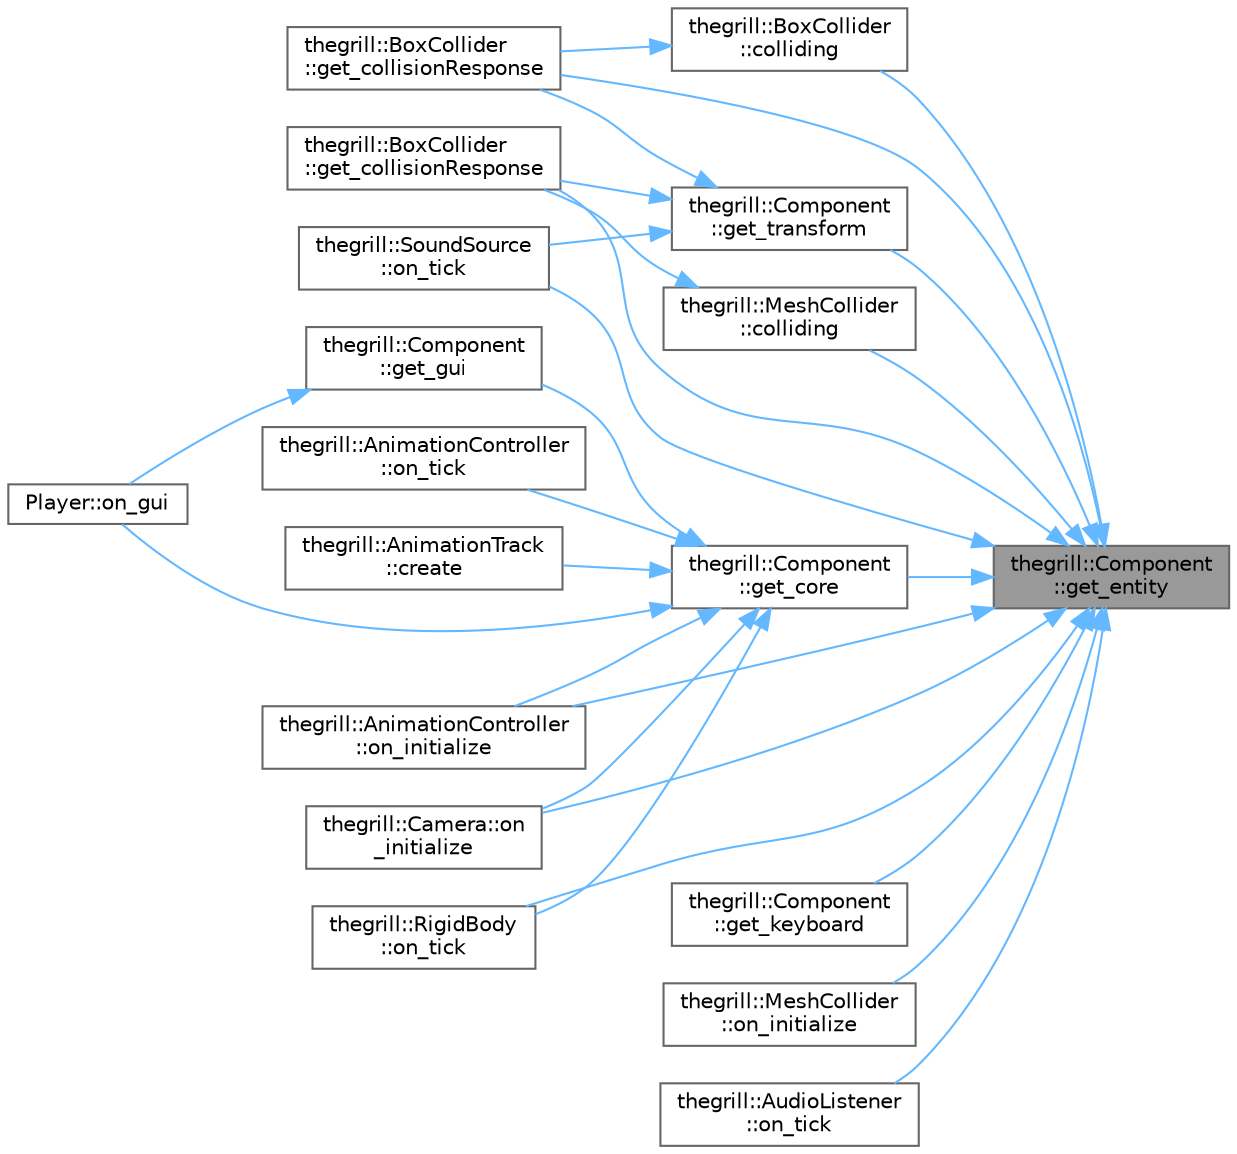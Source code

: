 digraph "thegrill::Component::get_entity"
{
 // LATEX_PDF_SIZE
  bgcolor="transparent";
  edge [fontname=Helvetica,fontsize=10,labelfontname=Helvetica,labelfontsize=10];
  node [fontname=Helvetica,fontsize=10,shape=box,height=0.2,width=0.4];
  rankdir="RL";
  Node1 [id="Node000001",label="thegrill::Component\l::get_entity",height=0.2,width=0.4,color="gray40", fillcolor="grey60", style="filled", fontcolor="black",tooltip=" "];
  Node1 -> Node2 [id="edge1_Node000001_Node000002",dir="back",color="steelblue1",style="solid",tooltip=" "];
  Node2 [id="Node000002",label="thegrill::BoxCollider\l::colliding",height=0.2,width=0.4,color="grey40", fillcolor="white", style="filled",URL="$structthegrill_1_1_box_collider.html#a816a4181e4d315a8e548b1e31e2fbba0",tooltip="Checks for a collision with another BoxCollider."];
  Node2 -> Node3 [id="edge2_Node000002_Node000003",dir="back",color="steelblue1",style="solid",tooltip=" "];
  Node3 [id="Node000003",label="thegrill::BoxCollider\l::get_collisionResponse",height=0.2,width=0.4,color="grey40", fillcolor="white", style="filled",URL="$structthegrill_1_1_box_collider.html#ab7e6b3189b59618f5ee783f2bdfe8846",tooltip="Calculates the collision response vector when colliding with another BoxCollider."];
  Node1 -> Node4 [id="edge3_Node000001_Node000004",dir="back",color="steelblue1",style="solid",tooltip=" "];
  Node4 [id="Node000004",label="thegrill::MeshCollider\l::colliding",height=0.2,width=0.4,color="grey40", fillcolor="white", style="filled",URL="$structthegrill_1_1_mesh_collider.html#a22ac16897d328f3bd5357065dd4bcea2",tooltip=" "];
  Node4 -> Node5 [id="edge4_Node000004_Node000005",dir="back",color="steelblue1",style="solid",tooltip=" "];
  Node5 [id="Node000005",label="thegrill::BoxCollider\l::get_collisionResponse",height=0.2,width=0.4,color="grey40", fillcolor="white", style="filled",URL="$structthegrill_1_1_box_collider.html#a55bb210a99df700449cb9ccaccd19615",tooltip="Calculates the collision response vector when colliding with a MeshCollider."];
  Node1 -> Node3 [id="edge5_Node000001_Node000003",dir="back",color="steelblue1",style="solid",tooltip=" "];
  Node1 -> Node5 [id="edge6_Node000001_Node000005",dir="back",color="steelblue1",style="solid",tooltip=" "];
  Node1 -> Node6 [id="edge7_Node000001_Node000006",dir="back",color="steelblue1",style="solid",tooltip=" "];
  Node6 [id="Node000006",label="thegrill::Component\l::get_core",height=0.2,width=0.4,color="grey40", fillcolor="white", style="filled",URL="$structthegrill_1_1_component.html#a9336bcaea73cfe54b76200b54d454223",tooltip=" "];
  Node6 -> Node7 [id="edge8_Node000006_Node000007",dir="back",color="steelblue1",style="solid",tooltip=" "];
  Node7 [id="Node000007",label="thegrill::AnimationTrack\l::create",height=0.2,width=0.4,color="grey40", fillcolor="white", style="filled",URL="$structthegrill_1_1_animation_track.html#a8103906304b27cafe775bae2dd0e77bb",tooltip="Creates the animation track by loading keyframes from a specified path and continuing for a specified..."];
  Node6 -> Node8 [id="edge9_Node000006_Node000008",dir="back",color="steelblue1",style="solid",tooltip=" "];
  Node8 [id="Node000008",label="thegrill::Component\l::get_gui",height=0.2,width=0.4,color="grey40", fillcolor="white", style="filled",URL="$structthegrill_1_1_component.html#ad2d32c2c0c657629f821720628b3bdd8",tooltip=" "];
  Node8 -> Node9 [id="edge10_Node000008_Node000009",dir="back",color="steelblue1",style="solid",tooltip=" "];
  Node9 [id="Node000009",label="Player::on_gui",height=0.2,width=0.4,color="grey40", fillcolor="white", style="filled",URL="$struct_player.html#aa8fb0f52af0b29d4e47260dec618a963",tooltip=" "];
  Node6 -> Node9 [id="edge11_Node000006_Node000009",dir="back",color="steelblue1",style="solid",tooltip=" "];
  Node6 -> Node10 [id="edge12_Node000006_Node000010",dir="back",color="steelblue1",style="solid",tooltip=" "];
  Node10 [id="Node000010",label="thegrill::AnimationController\l::on_initialize",height=0.2,width=0.4,color="grey40", fillcolor="white", style="filled",URL="$structthegrill_1_1_animation_controller.html#a99a865c8b8a9af0f97dc45c2c034bf85",tooltip="Initializes the AnimationController. This function retrieves the ModelRenderer component from the ass..."];
  Node6 -> Node11 [id="edge13_Node000006_Node000011",dir="back",color="steelblue1",style="solid",tooltip=" "];
  Node11 [id="Node000011",label="thegrill::Camera::on\l_initialize",height=0.2,width=0.4,color="grey40", fillcolor="white", style="filled",URL="$structthegrill_1_1_camera.html#a53790c1db79f7bcbe586aba87a0a91bf",tooltip="Initializes the camera component."];
  Node6 -> Node12 [id="edge14_Node000006_Node000012",dir="back",color="steelblue1",style="solid",tooltip=" "];
  Node12 [id="Node000012",label="thegrill::AnimationController\l::on_tick",height=0.2,width=0.4,color="grey40", fillcolor="white", style="filled",URL="$structthegrill_1_1_animation_controller.html#a0a17b97437953a31dde203fba8c772ec",tooltip="Updates the AnimationController each tick. This function advances the animation based on the elapsed ..."];
  Node6 -> Node13 [id="edge15_Node000006_Node000013",dir="back",color="steelblue1",style="solid",tooltip=" "];
  Node13 [id="Node000013",label="thegrill::RigidBody\l::on_tick",height=0.2,width=0.4,color="grey40", fillcolor="white", style="filled",URL="$structthegrill_1_1_rigid_body.html#a2b90524a38f8ae79024405bd132117d0",tooltip="Called every frame to update the component."];
  Node1 -> Node14 [id="edge16_Node000001_Node000014",dir="back",color="steelblue1",style="solid",tooltip=" "];
  Node14 [id="Node000014",label="thegrill::Component\l::get_keyboard",height=0.2,width=0.4,color="grey40", fillcolor="white", style="filled",URL="$structthegrill_1_1_component.html#a572dc42b03bbe17422671f03b334721f",tooltip=" "];
  Node1 -> Node15 [id="edge17_Node000001_Node000015",dir="back",color="steelblue1",style="solid",tooltip=" "];
  Node15 [id="Node000015",label="thegrill::Component\l::get_transform",height=0.2,width=0.4,color="grey40", fillcolor="white", style="filled",URL="$structthegrill_1_1_component.html#a079f00434c0077e4356f45f2bdd92c17",tooltip=" "];
  Node15 -> Node3 [id="edge18_Node000015_Node000003",dir="back",color="steelblue1",style="solid",tooltip=" "];
  Node15 -> Node5 [id="edge19_Node000015_Node000005",dir="back",color="steelblue1",style="solid",tooltip=" "];
  Node15 -> Node16 [id="edge20_Node000015_Node000016",dir="back",color="steelblue1",style="solid",tooltip=" "];
  Node16 [id="Node000016",label="thegrill::SoundSource\l::on_tick",height=0.2,width=0.4,color="grey40", fillcolor="white", style="filled",URL="$structthegrill_1_1_sound_source.html#a619b553e05c5d4ef97a00c49491be588",tooltip="Called every frame to update the component."];
  Node1 -> Node10 [id="edge21_Node000001_Node000010",dir="back",color="steelblue1",style="solid",tooltip=" "];
  Node1 -> Node11 [id="edge22_Node000001_Node000011",dir="back",color="steelblue1",style="solid",tooltip=" "];
  Node1 -> Node17 [id="edge23_Node000001_Node000017",dir="back",color="steelblue1",style="solid",tooltip=" "];
  Node17 [id="Node000017",label="thegrill::MeshCollider\l::on_initialize",height=0.2,width=0.4,color="grey40", fillcolor="white", style="filled",URL="$structthegrill_1_1_mesh_collider.html#a2d736ba950c846eb2d295b378a808285",tooltip=" "];
  Node1 -> Node18 [id="edge24_Node000001_Node000018",dir="back",color="steelblue1",style="solid",tooltip=" "];
  Node18 [id="Node000018",label="thegrill::AudioListener\l::on_tick",height=0.2,width=0.4,color="grey40", fillcolor="white", style="filled",URL="$structthegrill_1_1_audio_listener.html#acde6f3622d7769a47a4819b8882b8038",tooltip="Each frame the audio listener updates its position to match the entity it is attached to."];
  Node1 -> Node13 [id="edge25_Node000001_Node000013",dir="back",color="steelblue1",style="solid",tooltip=" "];
  Node1 -> Node16 [id="edge26_Node000001_Node000016",dir="back",color="steelblue1",style="solid",tooltip=" "];
}
